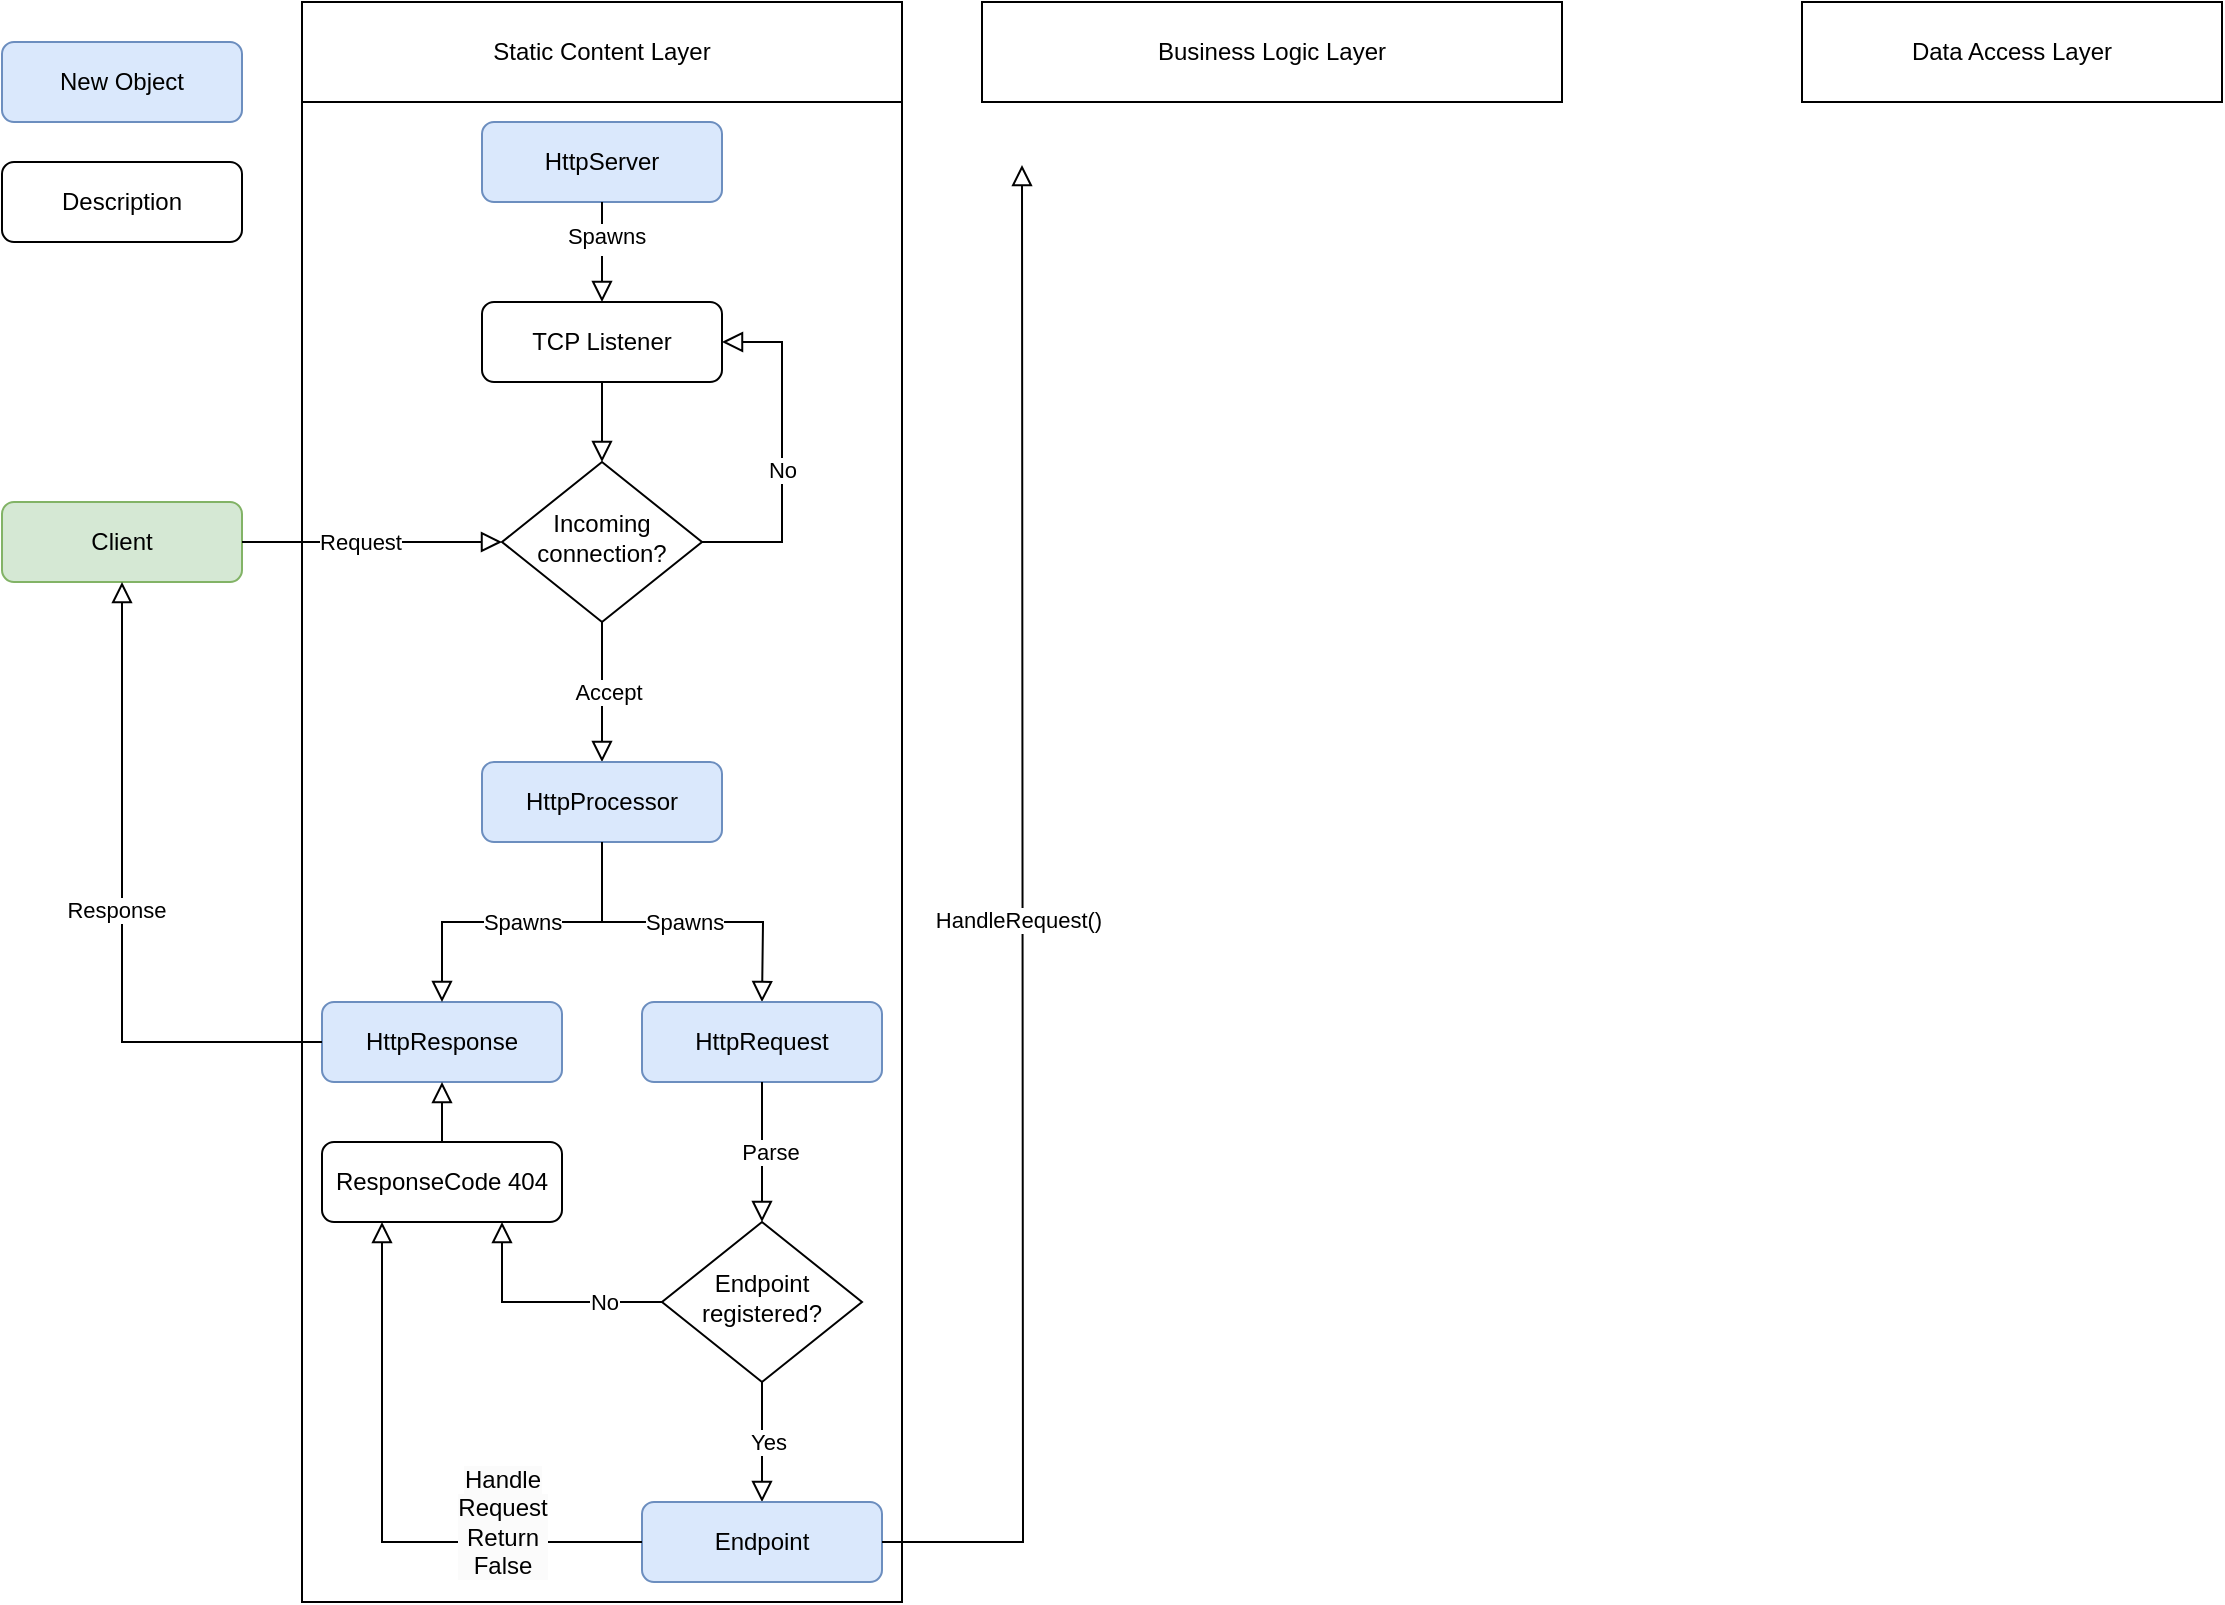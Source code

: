 <mxfile version="24.2.1" type="device">
  <diagram id="C5RBs43oDa-KdzZeNtuy" name="Page-1">
    <mxGraphModel dx="1827" dy="627" grid="1" gridSize="10" guides="1" tooltips="1" connect="1" arrows="1" fold="1" page="1" pageScale="1" pageWidth="827" pageHeight="1169" math="0" shadow="0">
      <root>
        <mxCell id="WIyWlLk6GJQsqaUBKTNV-0" />
        <mxCell id="WIyWlLk6GJQsqaUBKTNV-1" parent="WIyWlLk6GJQsqaUBKTNV-0" />
        <mxCell id="jwDOxfbzSqkrYgtFmw-Y-55" value="" style="rounded=0;whiteSpace=wrap;html=1;" vertex="1" parent="WIyWlLk6GJQsqaUBKTNV-1">
          <mxGeometry x="-150" y="20" width="300" height="800" as="geometry" />
        </mxCell>
        <mxCell id="WIyWlLk6GJQsqaUBKTNV-3" value="HttpServer" style="rounded=1;whiteSpace=wrap;html=1;fontSize=12;glass=0;strokeWidth=1;shadow=0;fillColor=#dae8fc;strokeColor=#6c8ebf;" parent="WIyWlLk6GJQsqaUBKTNV-1" vertex="1">
          <mxGeometry x="-60" y="80" width="120" height="40" as="geometry" />
        </mxCell>
        <mxCell id="WIyWlLk6GJQsqaUBKTNV-10" value="Incoming connection?" style="rhombus;whiteSpace=wrap;html=1;shadow=0;fontFamily=Helvetica;fontSize=12;align=center;strokeWidth=1;spacing=6;spacingTop=-4;" parent="WIyWlLk6GJQsqaUBKTNV-1" vertex="1">
          <mxGeometry x="-50" y="250" width="100" height="80" as="geometry" />
        </mxCell>
        <mxCell id="WIyWlLk6GJQsqaUBKTNV-11" value="TCP Listener" style="rounded=1;whiteSpace=wrap;html=1;fontSize=12;glass=0;strokeWidth=1;shadow=0;" parent="WIyWlLk6GJQsqaUBKTNV-1" vertex="1">
          <mxGeometry x="-60" y="170" width="120" height="40" as="geometry" />
        </mxCell>
        <mxCell id="jwDOxfbzSqkrYgtFmw-Y-2" value="" style="rounded=0;html=1;jettySize=auto;orthogonalLoop=1;fontSize=11;endArrow=block;endFill=0;endSize=8;strokeWidth=1;shadow=0;labelBackgroundColor=none;edgeStyle=orthogonalEdgeStyle;exitX=0.5;exitY=1;exitDx=0;exitDy=0;entryX=0.5;entryY=0;entryDx=0;entryDy=0;" edge="1" parent="WIyWlLk6GJQsqaUBKTNV-1" source="WIyWlLk6GJQsqaUBKTNV-11" target="WIyWlLk6GJQsqaUBKTNV-10">
          <mxGeometry relative="1" as="geometry">
            <mxPoint x="230" y="130" as="sourcePoint" />
            <mxPoint x="230" y="180" as="targetPoint" />
          </mxGeometry>
        </mxCell>
        <mxCell id="jwDOxfbzSqkrYgtFmw-Y-3" value="" style="rounded=0;html=1;jettySize=auto;orthogonalLoop=1;fontSize=11;endArrow=block;endFill=0;endSize=8;strokeWidth=1;shadow=0;labelBackgroundColor=none;edgeStyle=orthogonalEdgeStyle;exitX=0.5;exitY=1;exitDx=0;exitDy=0;entryX=0.5;entryY=0;entryDx=0;entryDy=0;" edge="1" parent="WIyWlLk6GJQsqaUBKTNV-1" source="WIyWlLk6GJQsqaUBKTNV-3" target="WIyWlLk6GJQsqaUBKTNV-11">
          <mxGeometry relative="1" as="geometry">
            <mxPoint x="230" y="220" as="sourcePoint" />
            <mxPoint x="230" y="260" as="targetPoint" />
          </mxGeometry>
        </mxCell>
        <mxCell id="jwDOxfbzSqkrYgtFmw-Y-4" value="Text" style="edgeLabel;html=1;align=center;verticalAlign=middle;resizable=0;points=[];" vertex="1" connectable="0" parent="jwDOxfbzSqkrYgtFmw-Y-3">
          <mxGeometry x="-0.208" y="1" relative="1" as="geometry">
            <mxPoint as="offset" />
          </mxGeometry>
        </mxCell>
        <mxCell id="jwDOxfbzSqkrYgtFmw-Y-5" value="Spawns" style="edgeLabel;html=1;align=center;verticalAlign=middle;resizable=0;points=[];" vertex="1" connectable="0" parent="jwDOxfbzSqkrYgtFmw-Y-3">
          <mxGeometry x="-0.328" y="2" relative="1" as="geometry">
            <mxPoint as="offset" />
          </mxGeometry>
        </mxCell>
        <mxCell id="jwDOxfbzSqkrYgtFmw-Y-6" value="" style="rounded=0;html=1;jettySize=auto;orthogonalLoop=1;fontSize=11;endArrow=block;endFill=0;endSize=8;strokeWidth=1;shadow=0;labelBackgroundColor=none;edgeStyle=orthogonalEdgeStyle;exitX=1;exitY=0.5;exitDx=0;exitDy=0;entryX=1;entryY=0.5;entryDx=0;entryDy=0;" edge="1" parent="WIyWlLk6GJQsqaUBKTNV-1" source="WIyWlLk6GJQsqaUBKTNV-10" target="WIyWlLk6GJQsqaUBKTNV-11">
          <mxGeometry relative="1" as="geometry">
            <mxPoint x="230" y="220" as="sourcePoint" />
            <mxPoint x="230" y="260" as="targetPoint" />
            <Array as="points">
              <mxPoint x="90" y="290" />
              <mxPoint x="90" y="190" />
            </Array>
          </mxGeometry>
        </mxCell>
        <mxCell id="jwDOxfbzSqkrYgtFmw-Y-7" value="No" style="edgeLabel;html=1;align=center;verticalAlign=middle;resizable=0;points=[];" vertex="1" connectable="0" parent="jwDOxfbzSqkrYgtFmw-Y-6">
          <mxGeometry x="-0.105" relative="1" as="geometry">
            <mxPoint as="offset" />
          </mxGeometry>
        </mxCell>
        <mxCell id="jwDOxfbzSqkrYgtFmw-Y-10" value="Description" style="rounded=1;whiteSpace=wrap;html=1;fontSize=12;glass=0;strokeWidth=1;shadow=0;" vertex="1" parent="WIyWlLk6GJQsqaUBKTNV-1">
          <mxGeometry x="-300" y="100" width="120" height="40" as="geometry" />
        </mxCell>
        <mxCell id="jwDOxfbzSqkrYgtFmw-Y-13" value="" style="rounded=0;html=1;jettySize=auto;orthogonalLoop=1;fontSize=11;endArrow=block;endFill=0;endSize=8;strokeWidth=1;shadow=0;labelBackgroundColor=none;edgeStyle=orthogonalEdgeStyle;exitX=0.5;exitY=1;exitDx=0;exitDy=0;entryX=0.5;entryY=0;entryDx=0;entryDy=0;" edge="1" parent="WIyWlLk6GJQsqaUBKTNV-1" source="WIyWlLk6GJQsqaUBKTNV-10" target="jwDOxfbzSqkrYgtFmw-Y-15">
          <mxGeometry relative="1" as="geometry">
            <mxPoint x="230" y="220" as="sourcePoint" />
            <mxPoint x="220" y="400" as="targetPoint" />
          </mxGeometry>
        </mxCell>
        <mxCell id="jwDOxfbzSqkrYgtFmw-Y-14" value="Accept" style="edgeLabel;html=1;align=center;verticalAlign=middle;resizable=0;points=[];" vertex="1" connectable="0" parent="jwDOxfbzSqkrYgtFmw-Y-13">
          <mxGeometry x="0.007" y="3" relative="1" as="geometry">
            <mxPoint as="offset" />
          </mxGeometry>
        </mxCell>
        <mxCell id="jwDOxfbzSqkrYgtFmw-Y-15" value="HttpProcessor" style="rounded=1;whiteSpace=wrap;html=1;fontSize=12;glass=0;strokeWidth=1;shadow=0;fillColor=#dae8fc;strokeColor=#6c8ebf;" vertex="1" parent="WIyWlLk6GJQsqaUBKTNV-1">
          <mxGeometry x="-60" y="400" width="120" height="40" as="geometry" />
        </mxCell>
        <mxCell id="jwDOxfbzSqkrYgtFmw-Y-16" value="New Object" style="rounded=1;whiteSpace=wrap;html=1;fontSize=12;glass=0;strokeWidth=1;shadow=0;fillColor=#dae8fc;strokeColor=#6c8ebf;" vertex="1" parent="WIyWlLk6GJQsqaUBKTNV-1">
          <mxGeometry x="-300" y="40" width="120" height="40" as="geometry" />
        </mxCell>
        <mxCell id="jwDOxfbzSqkrYgtFmw-Y-17" value="" style="rounded=0;html=1;jettySize=auto;orthogonalLoop=1;fontSize=11;endArrow=block;endFill=0;endSize=8;strokeWidth=1;shadow=0;labelBackgroundColor=none;edgeStyle=orthogonalEdgeStyle;exitX=0.5;exitY=1;exitDx=0;exitDy=0;" edge="1" parent="WIyWlLk6GJQsqaUBKTNV-1" source="jwDOxfbzSqkrYgtFmw-Y-15">
          <mxGeometry relative="1" as="geometry">
            <mxPoint x="230" y="340" as="sourcePoint" />
            <mxPoint x="80" y="520" as="targetPoint" />
          </mxGeometry>
        </mxCell>
        <mxCell id="jwDOxfbzSqkrYgtFmw-Y-18" value="Spawns" style="edgeLabel;html=1;align=center;verticalAlign=middle;resizable=0;points=[];" vertex="1" connectable="0" parent="jwDOxfbzSqkrYgtFmw-Y-17">
          <mxGeometry x="0.007" y="3" relative="1" as="geometry">
            <mxPoint y="3" as="offset" />
          </mxGeometry>
        </mxCell>
        <mxCell id="jwDOxfbzSqkrYgtFmw-Y-22" value="HttpRequest" style="rounded=1;whiteSpace=wrap;html=1;fontSize=12;glass=0;strokeWidth=1;shadow=0;fillColor=#dae8fc;strokeColor=#6c8ebf;" vertex="1" parent="WIyWlLk6GJQsqaUBKTNV-1">
          <mxGeometry x="20" y="520" width="120" height="40" as="geometry" />
        </mxCell>
        <mxCell id="jwDOxfbzSqkrYgtFmw-Y-24" value="HttpResponse" style="rounded=1;whiteSpace=wrap;html=1;fontSize=12;glass=0;strokeWidth=1;shadow=0;fillColor=#dae8fc;strokeColor=#6c8ebf;" vertex="1" parent="WIyWlLk6GJQsqaUBKTNV-1">
          <mxGeometry x="-140" y="520" width="120" height="40" as="geometry" />
        </mxCell>
        <mxCell id="jwDOxfbzSqkrYgtFmw-Y-27" value="" style="rounded=0;html=1;jettySize=auto;orthogonalLoop=1;fontSize=11;endArrow=block;endFill=0;endSize=8;strokeWidth=1;shadow=0;labelBackgroundColor=none;edgeStyle=orthogonalEdgeStyle;exitX=0.5;exitY=1;exitDx=0;exitDy=0;entryX=0.5;entryY=0;entryDx=0;entryDy=0;" edge="1" parent="WIyWlLk6GJQsqaUBKTNV-1" source="jwDOxfbzSqkrYgtFmw-Y-22">
          <mxGeometry relative="1" as="geometry">
            <mxPoint x="230" y="340" as="sourcePoint" />
            <mxPoint x="80.0" y="630" as="targetPoint" />
          </mxGeometry>
        </mxCell>
        <mxCell id="jwDOxfbzSqkrYgtFmw-Y-28" value="Parse" style="edgeLabel;html=1;align=center;verticalAlign=middle;resizable=0;points=[];" vertex="1" connectable="0" parent="jwDOxfbzSqkrYgtFmw-Y-27">
          <mxGeometry x="0.007" y="3" relative="1" as="geometry">
            <mxPoint as="offset" />
          </mxGeometry>
        </mxCell>
        <mxCell id="jwDOxfbzSqkrYgtFmw-Y-29" value="Endpoint registered?" style="rhombus;whiteSpace=wrap;html=1;shadow=0;fontFamily=Helvetica;fontSize=12;align=center;strokeWidth=1;spacing=6;spacingTop=-4;" vertex="1" parent="WIyWlLk6GJQsqaUBKTNV-1">
          <mxGeometry x="30" y="630" width="100" height="80" as="geometry" />
        </mxCell>
        <mxCell id="jwDOxfbzSqkrYgtFmw-Y-30" value="Client" style="rounded=1;whiteSpace=wrap;html=1;fontSize=12;glass=0;strokeWidth=1;shadow=0;fillColor=#d5e8d4;strokeColor=#82b366;" vertex="1" parent="WIyWlLk6GJQsqaUBKTNV-1">
          <mxGeometry x="-300" y="270" width="120" height="40" as="geometry" />
        </mxCell>
        <mxCell id="jwDOxfbzSqkrYgtFmw-Y-33" value="" style="rounded=0;html=1;jettySize=auto;orthogonalLoop=1;fontSize=11;endArrow=block;endFill=0;endSize=8;strokeWidth=1;shadow=0;labelBackgroundColor=none;edgeStyle=orthogonalEdgeStyle;exitX=0;exitY=0.5;exitDx=0;exitDy=0;entryX=0.75;entryY=1;entryDx=0;entryDy=0;" edge="1" parent="WIyWlLk6GJQsqaUBKTNV-1" source="jwDOxfbzSqkrYgtFmw-Y-29" target="jwDOxfbzSqkrYgtFmw-Y-51">
          <mxGeometry relative="1" as="geometry">
            <mxPoint x="90" y="570" as="sourcePoint" />
            <mxPoint x="-80" y="630" as="targetPoint" />
            <Array as="points">
              <mxPoint x="-50" y="670" />
            </Array>
          </mxGeometry>
        </mxCell>
        <mxCell id="jwDOxfbzSqkrYgtFmw-Y-34" value="No" style="edgeLabel;html=1;align=center;verticalAlign=middle;resizable=0;points=[];" vertex="1" connectable="0" parent="jwDOxfbzSqkrYgtFmw-Y-33">
          <mxGeometry x="0.007" y="3" relative="1" as="geometry">
            <mxPoint x="31" y="-3" as="offset" />
          </mxGeometry>
        </mxCell>
        <mxCell id="jwDOxfbzSqkrYgtFmw-Y-36" value="" style="rounded=0;html=1;jettySize=auto;orthogonalLoop=1;fontSize=11;endArrow=block;endFill=0;endSize=8;strokeWidth=1;shadow=0;labelBackgroundColor=none;edgeStyle=orthogonalEdgeStyle;exitX=0.5;exitY=1;exitDx=0;exitDy=0;entryX=0.5;entryY=0;entryDx=0;entryDy=0;" edge="1" parent="WIyWlLk6GJQsqaUBKTNV-1" source="jwDOxfbzSqkrYgtFmw-Y-29" target="jwDOxfbzSqkrYgtFmw-Y-38">
          <mxGeometry relative="1" as="geometry">
            <mxPoint x="140" y="680" as="sourcePoint" />
            <mxPoint x="190" y="620" as="targetPoint" />
          </mxGeometry>
        </mxCell>
        <mxCell id="jwDOxfbzSqkrYgtFmw-Y-37" value="Yes" style="edgeLabel;html=1;align=center;verticalAlign=middle;resizable=0;points=[];" vertex="1" connectable="0" parent="jwDOxfbzSqkrYgtFmw-Y-36">
          <mxGeometry x="0.007" y="3" relative="1" as="geometry">
            <mxPoint as="offset" />
          </mxGeometry>
        </mxCell>
        <mxCell id="jwDOxfbzSqkrYgtFmw-Y-38" value="Endpoint" style="rounded=1;whiteSpace=wrap;html=1;fontSize=12;glass=0;strokeWidth=1;shadow=0;fillColor=#dae8fc;strokeColor=#6c8ebf;" vertex="1" parent="WIyWlLk6GJQsqaUBKTNV-1">
          <mxGeometry x="20" y="770" width="120" height="40" as="geometry" />
        </mxCell>
        <mxCell id="jwDOxfbzSqkrYgtFmw-Y-44" value="" style="rounded=0;html=1;jettySize=auto;orthogonalLoop=1;fontSize=11;endArrow=block;endFill=0;endSize=8;strokeWidth=1;shadow=0;labelBackgroundColor=none;edgeStyle=orthogonalEdgeStyle;entryX=0.25;entryY=1;entryDx=0;entryDy=0;" edge="1" parent="WIyWlLk6GJQsqaUBKTNV-1" target="jwDOxfbzSqkrYgtFmw-Y-51">
          <mxGeometry relative="1" as="geometry">
            <mxPoint x="20" y="790" as="sourcePoint" />
            <mxPoint x="-80" y="670" as="targetPoint" />
            <Array as="points">
              <mxPoint x="-110" y="790" />
            </Array>
          </mxGeometry>
        </mxCell>
        <mxCell id="jwDOxfbzSqkrYgtFmw-Y-50" value="&lt;span style=&quot;font-size: 12px; text-wrap: wrap; background-color: rgb(251, 251, 251);&quot;&gt;Handle&lt;/span&gt;&lt;div style=&quot;font-size: 12px; text-wrap: wrap; background-color: rgb(251, 251, 251);&quot;&gt;Request&lt;div&gt;Return False&lt;/div&gt;&lt;/div&gt;" style="edgeLabel;html=1;align=center;verticalAlign=middle;resizable=0;points=[];" vertex="1" connectable="0" parent="jwDOxfbzSqkrYgtFmw-Y-44">
          <mxGeometry x="-0.625" y="2" relative="1" as="geometry">
            <mxPoint x="-16" y="-12" as="offset" />
          </mxGeometry>
        </mxCell>
        <mxCell id="jwDOxfbzSqkrYgtFmw-Y-46" value="" style="rounded=0;html=1;jettySize=auto;orthogonalLoop=1;fontSize=11;endArrow=block;endFill=0;endSize=8;strokeWidth=1;shadow=0;labelBackgroundColor=none;edgeStyle=orthogonalEdgeStyle;exitX=0;exitY=0.5;exitDx=0;exitDy=0;entryX=0.5;entryY=1;entryDx=0;entryDy=0;" edge="1" parent="WIyWlLk6GJQsqaUBKTNV-1" source="jwDOxfbzSqkrYgtFmw-Y-24" target="jwDOxfbzSqkrYgtFmw-Y-30">
          <mxGeometry relative="1" as="geometry">
            <mxPoint x="-60" y="400" as="sourcePoint" />
            <mxPoint x="-300" y="290" as="targetPoint" />
            <Array as="points">
              <mxPoint x="-240" y="540" />
            </Array>
          </mxGeometry>
        </mxCell>
        <mxCell id="jwDOxfbzSqkrYgtFmw-Y-47" value="Response" style="edgeLabel;html=1;align=center;verticalAlign=middle;resizable=0;points=[];" vertex="1" connectable="0" parent="jwDOxfbzSqkrYgtFmw-Y-46">
          <mxGeometry x="0.007" y="3" relative="1" as="geometry">
            <mxPoint as="offset" />
          </mxGeometry>
        </mxCell>
        <mxCell id="jwDOxfbzSqkrYgtFmw-Y-48" value="" style="rounded=0;html=1;jettySize=auto;orthogonalLoop=1;fontSize=11;endArrow=block;endFill=0;endSize=8;strokeWidth=1;shadow=0;labelBackgroundColor=none;edgeStyle=orthogonalEdgeStyle;exitX=0.5;exitY=1;exitDx=0;exitDy=0;entryX=0.5;entryY=0;entryDx=0;entryDy=0;" edge="1" parent="WIyWlLk6GJQsqaUBKTNV-1" source="jwDOxfbzSqkrYgtFmw-Y-15" target="jwDOxfbzSqkrYgtFmw-Y-24">
          <mxGeometry relative="1" as="geometry">
            <mxPoint x="10" y="450" as="sourcePoint" />
            <mxPoint x="90" y="530" as="targetPoint" />
          </mxGeometry>
        </mxCell>
        <mxCell id="jwDOxfbzSqkrYgtFmw-Y-49" value="Spawns" style="edgeLabel;html=1;align=center;verticalAlign=middle;resizable=0;points=[];" vertex="1" connectable="0" parent="jwDOxfbzSqkrYgtFmw-Y-48">
          <mxGeometry x="0.007" y="3" relative="1" as="geometry">
            <mxPoint y="-3" as="offset" />
          </mxGeometry>
        </mxCell>
        <mxCell id="jwDOxfbzSqkrYgtFmw-Y-51" value="ResponseCode 404" style="rounded=1;whiteSpace=wrap;html=1;fontSize=12;glass=0;strokeWidth=1;shadow=0;" vertex="1" parent="WIyWlLk6GJQsqaUBKTNV-1">
          <mxGeometry x="-140" y="590" width="120" height="40" as="geometry" />
        </mxCell>
        <mxCell id="jwDOxfbzSqkrYgtFmw-Y-52" value="" style="rounded=0;html=1;jettySize=auto;orthogonalLoop=1;fontSize=11;endArrow=block;endFill=0;endSize=8;strokeWidth=1;shadow=0;labelBackgroundColor=none;edgeStyle=orthogonalEdgeStyle;entryX=0.5;entryY=1;entryDx=0;entryDy=0;" edge="1" parent="WIyWlLk6GJQsqaUBKTNV-1" source="jwDOxfbzSqkrYgtFmw-Y-51" target="jwDOxfbzSqkrYgtFmw-Y-24">
          <mxGeometry relative="1" as="geometry">
            <mxPoint x="40" y="680" as="sourcePoint" />
            <mxPoint x="-70" y="640" as="targetPoint" />
            <Array as="points">
              <mxPoint x="-80" y="580" />
              <mxPoint x="-80" y="580" />
            </Array>
          </mxGeometry>
        </mxCell>
        <mxCell id="jwDOxfbzSqkrYgtFmw-Y-63" value="" style="rounded=0;html=1;jettySize=auto;orthogonalLoop=1;fontSize=11;endArrow=block;endFill=0;endSize=8;strokeWidth=1;shadow=0;labelBackgroundColor=none;edgeStyle=orthogonalEdgeStyle;exitX=1;exitY=0.5;exitDx=0;exitDy=0;" edge="1" parent="WIyWlLk6GJQsqaUBKTNV-1" source="jwDOxfbzSqkrYgtFmw-Y-30">
          <mxGeometry relative="1" as="geometry">
            <mxPoint x="10" y="220" as="sourcePoint" />
            <mxPoint x="-50" y="290" as="targetPoint" />
          </mxGeometry>
        </mxCell>
        <mxCell id="jwDOxfbzSqkrYgtFmw-Y-64" value="Request" style="edgeLabel;html=1;align=center;verticalAlign=middle;resizable=0;points=[];" vertex="1" connectable="0" parent="jwDOxfbzSqkrYgtFmw-Y-63">
          <mxGeometry x="-0.097" relative="1" as="geometry">
            <mxPoint as="offset" />
          </mxGeometry>
        </mxCell>
        <mxCell id="jwDOxfbzSqkrYgtFmw-Y-65" value="Static Content Layer" style="rounded=0;whiteSpace=wrap;html=1;" vertex="1" parent="WIyWlLk6GJQsqaUBKTNV-1">
          <mxGeometry x="-150" y="20" width="300" height="50" as="geometry" />
        </mxCell>
        <mxCell id="jwDOxfbzSqkrYgtFmw-Y-67" value="" style="rounded=0;html=1;jettySize=auto;orthogonalLoop=1;fontSize=11;endArrow=block;endFill=0;endSize=8;strokeWidth=1;shadow=0;labelBackgroundColor=none;edgeStyle=orthogonalEdgeStyle;exitX=1;exitY=0.5;exitDx=0;exitDy=0;" edge="1" parent="WIyWlLk6GJQsqaUBKTNV-1" source="jwDOxfbzSqkrYgtFmw-Y-38">
          <mxGeometry relative="1" as="geometry">
            <mxPoint x="90" y="570" as="sourcePoint" />
            <mxPoint x="210" y="101.524" as="targetPoint" />
          </mxGeometry>
        </mxCell>
        <mxCell id="jwDOxfbzSqkrYgtFmw-Y-68" value="HandleRequest()" style="edgeLabel;html=1;align=center;verticalAlign=middle;resizable=0;points=[];" vertex="1" connectable="0" parent="jwDOxfbzSqkrYgtFmw-Y-67">
          <mxGeometry x="0.007" y="3" relative="1" as="geometry">
            <mxPoint as="offset" />
          </mxGeometry>
        </mxCell>
        <mxCell id="jwDOxfbzSqkrYgtFmw-Y-69" value="Business Logic Layer" style="rounded=0;whiteSpace=wrap;html=1;" vertex="1" parent="WIyWlLk6GJQsqaUBKTNV-1">
          <mxGeometry x="190" y="20" width="290" height="50" as="geometry" />
        </mxCell>
        <mxCell id="jwDOxfbzSqkrYgtFmw-Y-70" value="Data Access Layer" style="rounded=0;whiteSpace=wrap;html=1;" vertex="1" parent="WIyWlLk6GJQsqaUBKTNV-1">
          <mxGeometry x="600" y="20" width="210" height="50" as="geometry" />
        </mxCell>
      </root>
    </mxGraphModel>
  </diagram>
</mxfile>
